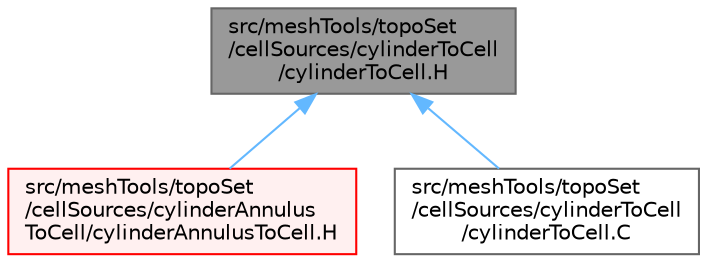 digraph "src/meshTools/topoSet/cellSources/cylinderToCell/cylinderToCell.H"
{
 // LATEX_PDF_SIZE
  bgcolor="transparent";
  edge [fontname=Helvetica,fontsize=10,labelfontname=Helvetica,labelfontsize=10];
  node [fontname=Helvetica,fontsize=10,shape=box,height=0.2,width=0.4];
  Node1 [id="Node000001",label="src/meshTools/topoSet\l/cellSources/cylinderToCell\l/cylinderToCell.H",height=0.2,width=0.4,color="gray40", fillcolor="grey60", style="filled", fontcolor="black",tooltip=" "];
  Node1 -> Node2 [id="edge1_Node000001_Node000002",dir="back",color="steelblue1",style="solid",tooltip=" "];
  Node2 [id="Node000002",label="src/meshTools/topoSet\l/cellSources/cylinderAnnulus\lToCell/cylinderAnnulusToCell.H",height=0.2,width=0.4,color="red", fillcolor="#FFF0F0", style="filled",URL="$cylinderAnnulusToCell_8H.html",tooltip=" "];
  Node1 -> Node4 [id="edge2_Node000001_Node000004",dir="back",color="steelblue1",style="solid",tooltip=" "];
  Node4 [id="Node000004",label="src/meshTools/topoSet\l/cellSources/cylinderToCell\l/cylinderToCell.C",height=0.2,width=0.4,color="grey40", fillcolor="white", style="filled",URL="$cylinderToCell_8C.html",tooltip=" "];
}
